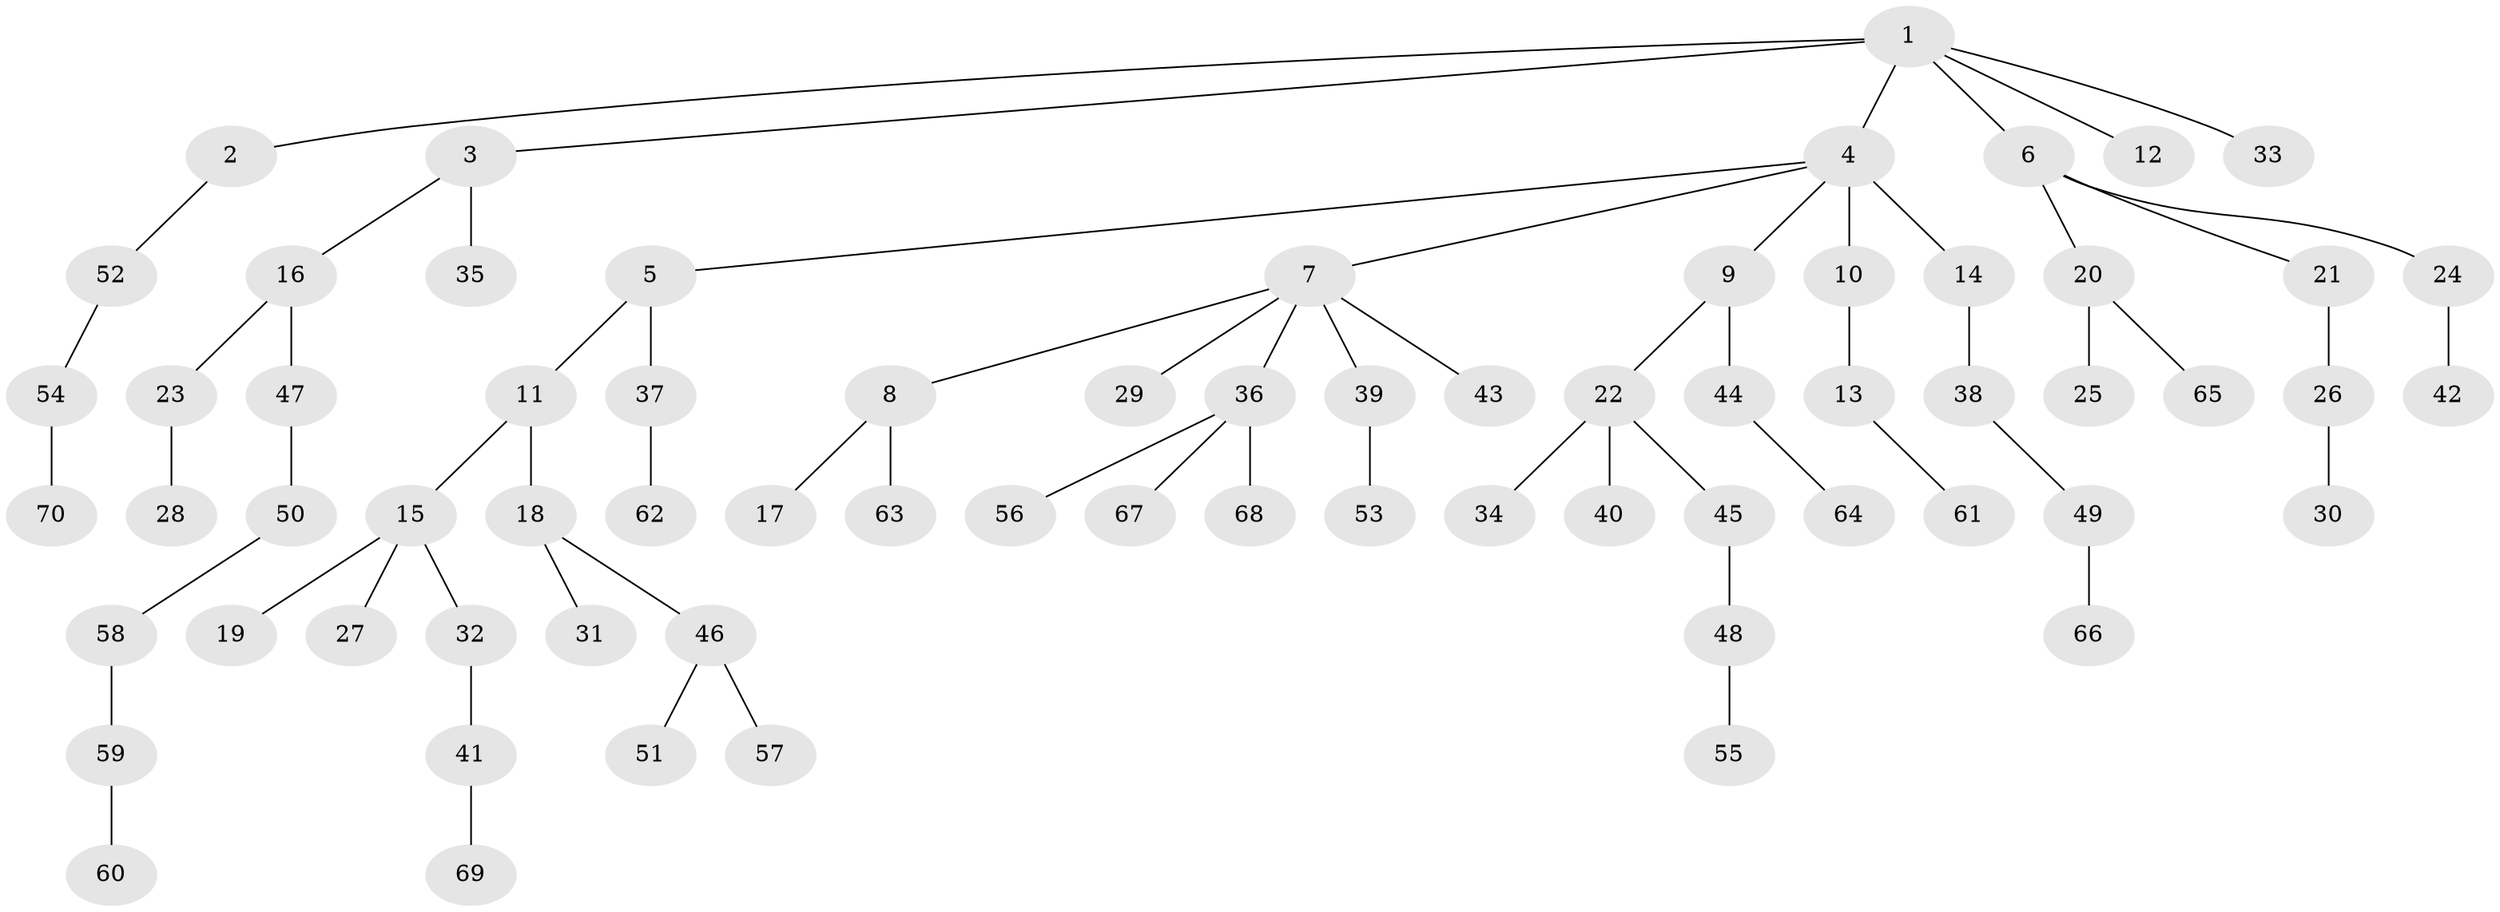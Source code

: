 // original degree distribution, {8: 0.007142857142857143, 1: 0.4857142857142857, 2: 0.2571428571428571, 4: 0.1, 6: 0.007142857142857143, 5: 0.02857142857142857, 3: 0.11428571428571428}
// Generated by graph-tools (version 1.1) at 2025/36/03/09/25 02:36:53]
// undirected, 70 vertices, 69 edges
graph export_dot {
graph [start="1"]
  node [color=gray90,style=filled];
  1;
  2;
  3;
  4;
  5;
  6;
  7;
  8;
  9;
  10;
  11;
  12;
  13;
  14;
  15;
  16;
  17;
  18;
  19;
  20;
  21;
  22;
  23;
  24;
  25;
  26;
  27;
  28;
  29;
  30;
  31;
  32;
  33;
  34;
  35;
  36;
  37;
  38;
  39;
  40;
  41;
  42;
  43;
  44;
  45;
  46;
  47;
  48;
  49;
  50;
  51;
  52;
  53;
  54;
  55;
  56;
  57;
  58;
  59;
  60;
  61;
  62;
  63;
  64;
  65;
  66;
  67;
  68;
  69;
  70;
  1 -- 2 [weight=1.0];
  1 -- 3 [weight=1.0];
  1 -- 4 [weight=1.0];
  1 -- 6 [weight=1.0];
  1 -- 12 [weight=1.0];
  1 -- 33 [weight=1.0];
  2 -- 52 [weight=1.0];
  3 -- 16 [weight=1.0];
  3 -- 35 [weight=1.0];
  4 -- 5 [weight=1.0];
  4 -- 7 [weight=1.0];
  4 -- 9 [weight=1.0];
  4 -- 10 [weight=3.0];
  4 -- 14 [weight=1.0];
  5 -- 11 [weight=1.0];
  5 -- 37 [weight=1.0];
  6 -- 20 [weight=1.0];
  6 -- 21 [weight=1.0];
  6 -- 24 [weight=1.0];
  7 -- 8 [weight=1.0];
  7 -- 29 [weight=1.0];
  7 -- 36 [weight=1.0];
  7 -- 39 [weight=1.0];
  7 -- 43 [weight=1.0];
  8 -- 17 [weight=1.0];
  8 -- 63 [weight=1.0];
  9 -- 22 [weight=1.0];
  9 -- 44 [weight=1.0];
  10 -- 13 [weight=1.0];
  11 -- 15 [weight=1.0];
  11 -- 18 [weight=1.0];
  13 -- 61 [weight=1.0];
  14 -- 38 [weight=1.0];
  15 -- 19 [weight=1.0];
  15 -- 27 [weight=1.0];
  15 -- 32 [weight=1.0];
  16 -- 23 [weight=1.0];
  16 -- 47 [weight=1.0];
  18 -- 31 [weight=1.0];
  18 -- 46 [weight=1.0];
  20 -- 25 [weight=1.0];
  20 -- 65 [weight=1.0];
  21 -- 26 [weight=2.0];
  22 -- 34 [weight=1.0];
  22 -- 40 [weight=1.0];
  22 -- 45 [weight=1.0];
  23 -- 28 [weight=1.0];
  24 -- 42 [weight=1.0];
  26 -- 30 [weight=1.0];
  32 -- 41 [weight=1.0];
  36 -- 56 [weight=1.0];
  36 -- 67 [weight=1.0];
  36 -- 68 [weight=1.0];
  37 -- 62 [weight=1.0];
  38 -- 49 [weight=1.0];
  39 -- 53 [weight=2.0];
  41 -- 69 [weight=1.0];
  44 -- 64 [weight=2.0];
  45 -- 48 [weight=1.0];
  46 -- 51 [weight=1.0];
  46 -- 57 [weight=1.0];
  47 -- 50 [weight=2.0];
  48 -- 55 [weight=1.0];
  49 -- 66 [weight=2.0];
  50 -- 58 [weight=1.0];
  52 -- 54 [weight=1.0];
  54 -- 70 [weight=1.0];
  58 -- 59 [weight=1.0];
  59 -- 60 [weight=1.0];
}
